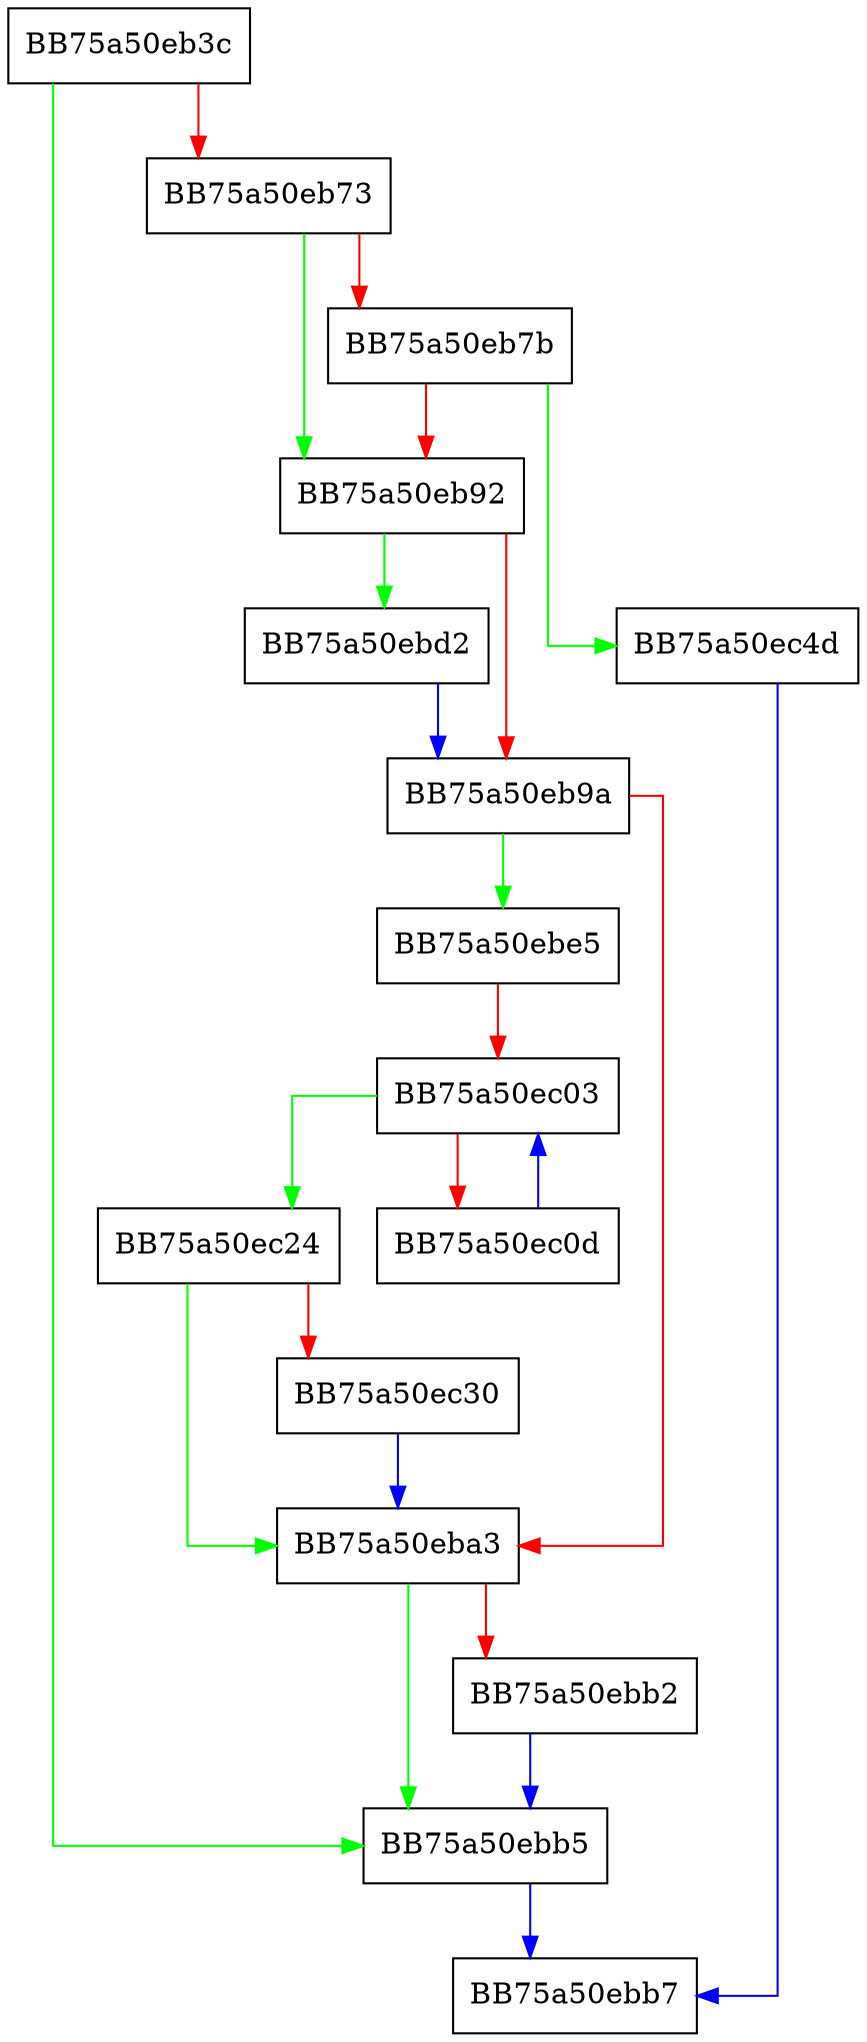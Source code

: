 digraph read {
  node [shape="box"];
  graph [splines=ortho];
  BB75a50eb3c -> BB75a50ebb5 [color="green"];
  BB75a50eb3c -> BB75a50eb73 [color="red"];
  BB75a50eb73 -> BB75a50eb92 [color="green"];
  BB75a50eb73 -> BB75a50eb7b [color="red"];
  BB75a50eb7b -> BB75a50ec4d [color="green"];
  BB75a50eb7b -> BB75a50eb92 [color="red"];
  BB75a50eb92 -> BB75a50ebd2 [color="green"];
  BB75a50eb92 -> BB75a50eb9a [color="red"];
  BB75a50eb9a -> BB75a50ebe5 [color="green"];
  BB75a50eb9a -> BB75a50eba3 [color="red"];
  BB75a50eba3 -> BB75a50ebb5 [color="green"];
  BB75a50eba3 -> BB75a50ebb2 [color="red"];
  BB75a50ebb2 -> BB75a50ebb5 [color="blue"];
  BB75a50ebb5 -> BB75a50ebb7 [color="blue"];
  BB75a50ebd2 -> BB75a50eb9a [color="blue"];
  BB75a50ebe5 -> BB75a50ec03 [color="red"];
  BB75a50ec03 -> BB75a50ec24 [color="green"];
  BB75a50ec03 -> BB75a50ec0d [color="red"];
  BB75a50ec0d -> BB75a50ec03 [color="blue"];
  BB75a50ec24 -> BB75a50eba3 [color="green"];
  BB75a50ec24 -> BB75a50ec30 [color="red"];
  BB75a50ec30 -> BB75a50eba3 [color="blue"];
  BB75a50ec4d -> BB75a50ebb7 [color="blue"];
}